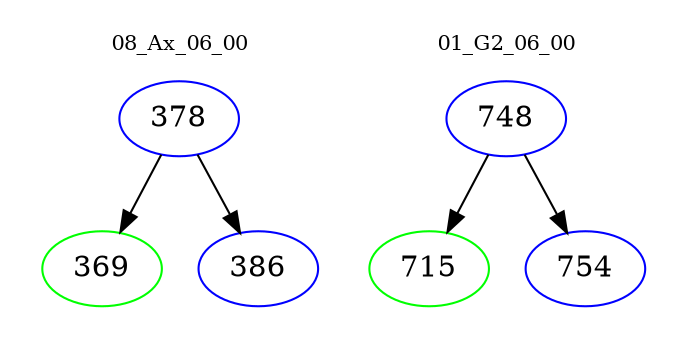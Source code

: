digraph{
subgraph cluster_0 {
color = white
label = "08_Ax_06_00";
fontsize=10;
T0_378 [label="378", color="blue"]
T0_378 -> T0_369 [color="black"]
T0_369 [label="369", color="green"]
T0_378 -> T0_386 [color="black"]
T0_386 [label="386", color="blue"]
}
subgraph cluster_1 {
color = white
label = "01_G2_06_00";
fontsize=10;
T1_748 [label="748", color="blue"]
T1_748 -> T1_715 [color="black"]
T1_715 [label="715", color="green"]
T1_748 -> T1_754 [color="black"]
T1_754 [label="754", color="blue"]
}
}
